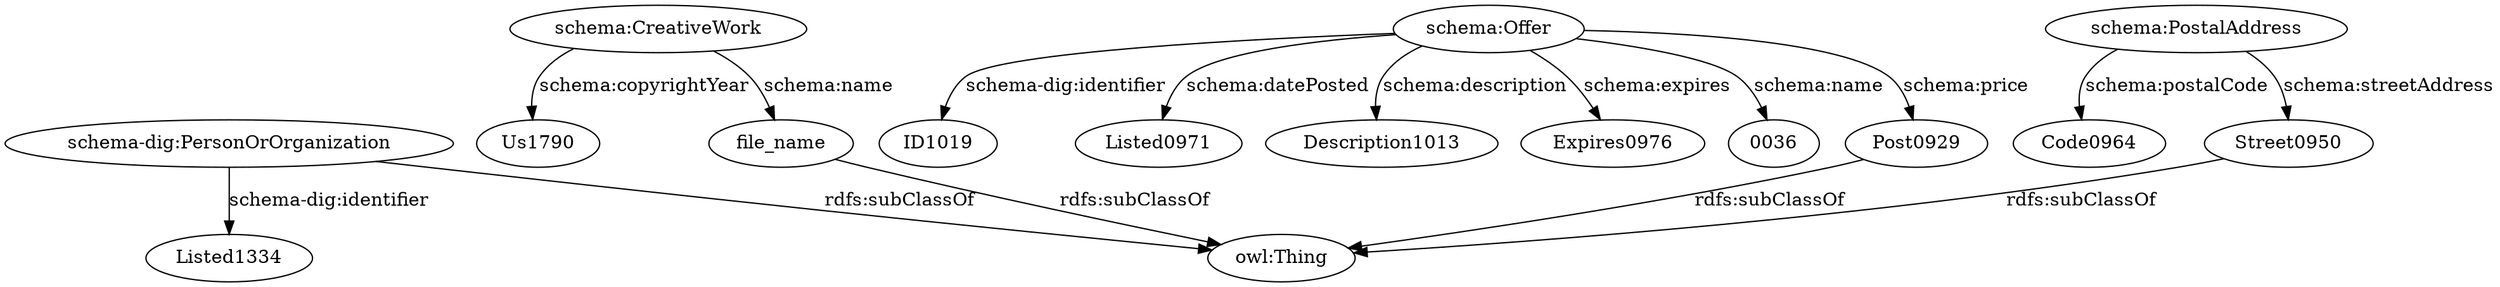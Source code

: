 digraph {
  Listed1334 [type=attribute_name,label=Listed1334]
  "schema-dig:PersonOrOrganization1" [type=class_uri,label="schema-dig:PersonOrOrganization"]
  Us1790 [type=attribute_name,label=Us1790]
  "schema:CreativeWork1" [type=class_uri,label="schema:CreativeWork"]
  file_name [type=attribute_name,label=file_name]
  ID1019 [type=attribute_name,label=ID1019]
  "schema:Offer1" [type=class_uri,label="schema:Offer"]
  Listed0971 [type=attribute_name,label=Listed0971]
  Description1013 [type=attribute_name,label=Description1013]
  Expires0976 [type=attribute_name,label=Expires0976]
  "0036" [type=attribute_name,label="0036"]
  Post0929 [type=attribute_name,label=Post0929]
  Code0964 [type=attribute_name,label=Code0964]
  "schema:PostalAddress1" [type=class_uri,label="schema:PostalAddress"]
  Street0950 [type=attribute_name,label=Street0950]
  "owl:Thing" [type=special,label="owl:Thing"]
  "schema-dig:PersonOrOrganization1" -> Listed1334 [label="schema-dig:identifier",type=st_property_uri]
  "schema:CreativeWork1" -> Us1790 [label="schema:copyrightYear",type=st_property_uri]
  "schema:CreativeWork1" -> file_name [label="schema:name",type=st_property_uri]
  "schema:Offer1" -> ID1019 [label="schema-dig:identifier",type=st_property_uri]
  "schema:Offer1" -> Listed0971 [label="schema:datePosted",type=st_property_uri]
  "schema:Offer1" -> Description1013 [label="schema:description",type=st_property_uri]
  "schema:Offer1" -> Expires0976 [label="schema:expires",type=st_property_uri]
  "schema:Offer1" -> "0036" [label="schema:name",type=st_property_uri]
  "schema:Offer1" -> Post0929 [label="schema:price",type=st_property_uri]
  "schema:PostalAddress1" -> Code0964 [label="schema:postalCode",type=st_property_uri]
  "schema:PostalAddress1" -> Street0950 [label="schema:streetAddress",type=st_property_uri]
  "schema-dig:PersonOrOrganization1" -> "owl:Thing" [label="rdfs:subClassOf",type=inherited]
  file_name -> "owl:Thing" [label="rdfs:subClassOf",type=inherited]
  Post0929 -> "owl:Thing" [label="rdfs:subClassOf",type=inherited]
  Street0950 -> "owl:Thing" [label="rdfs:subClassOf",type=inherited]
}
